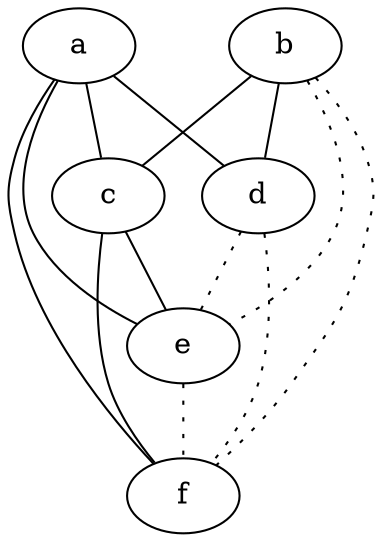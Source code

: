 graph {
a -- c;
a -- d;
a -- e;
a -- f;
b -- c;
b -- d;
b -- e [style=dotted];
b -- f [style=dotted];
c -- e;
c -- f;
d -- e [style=dotted];
d -- f [style=dotted];
e -- f [style=dotted];
}
